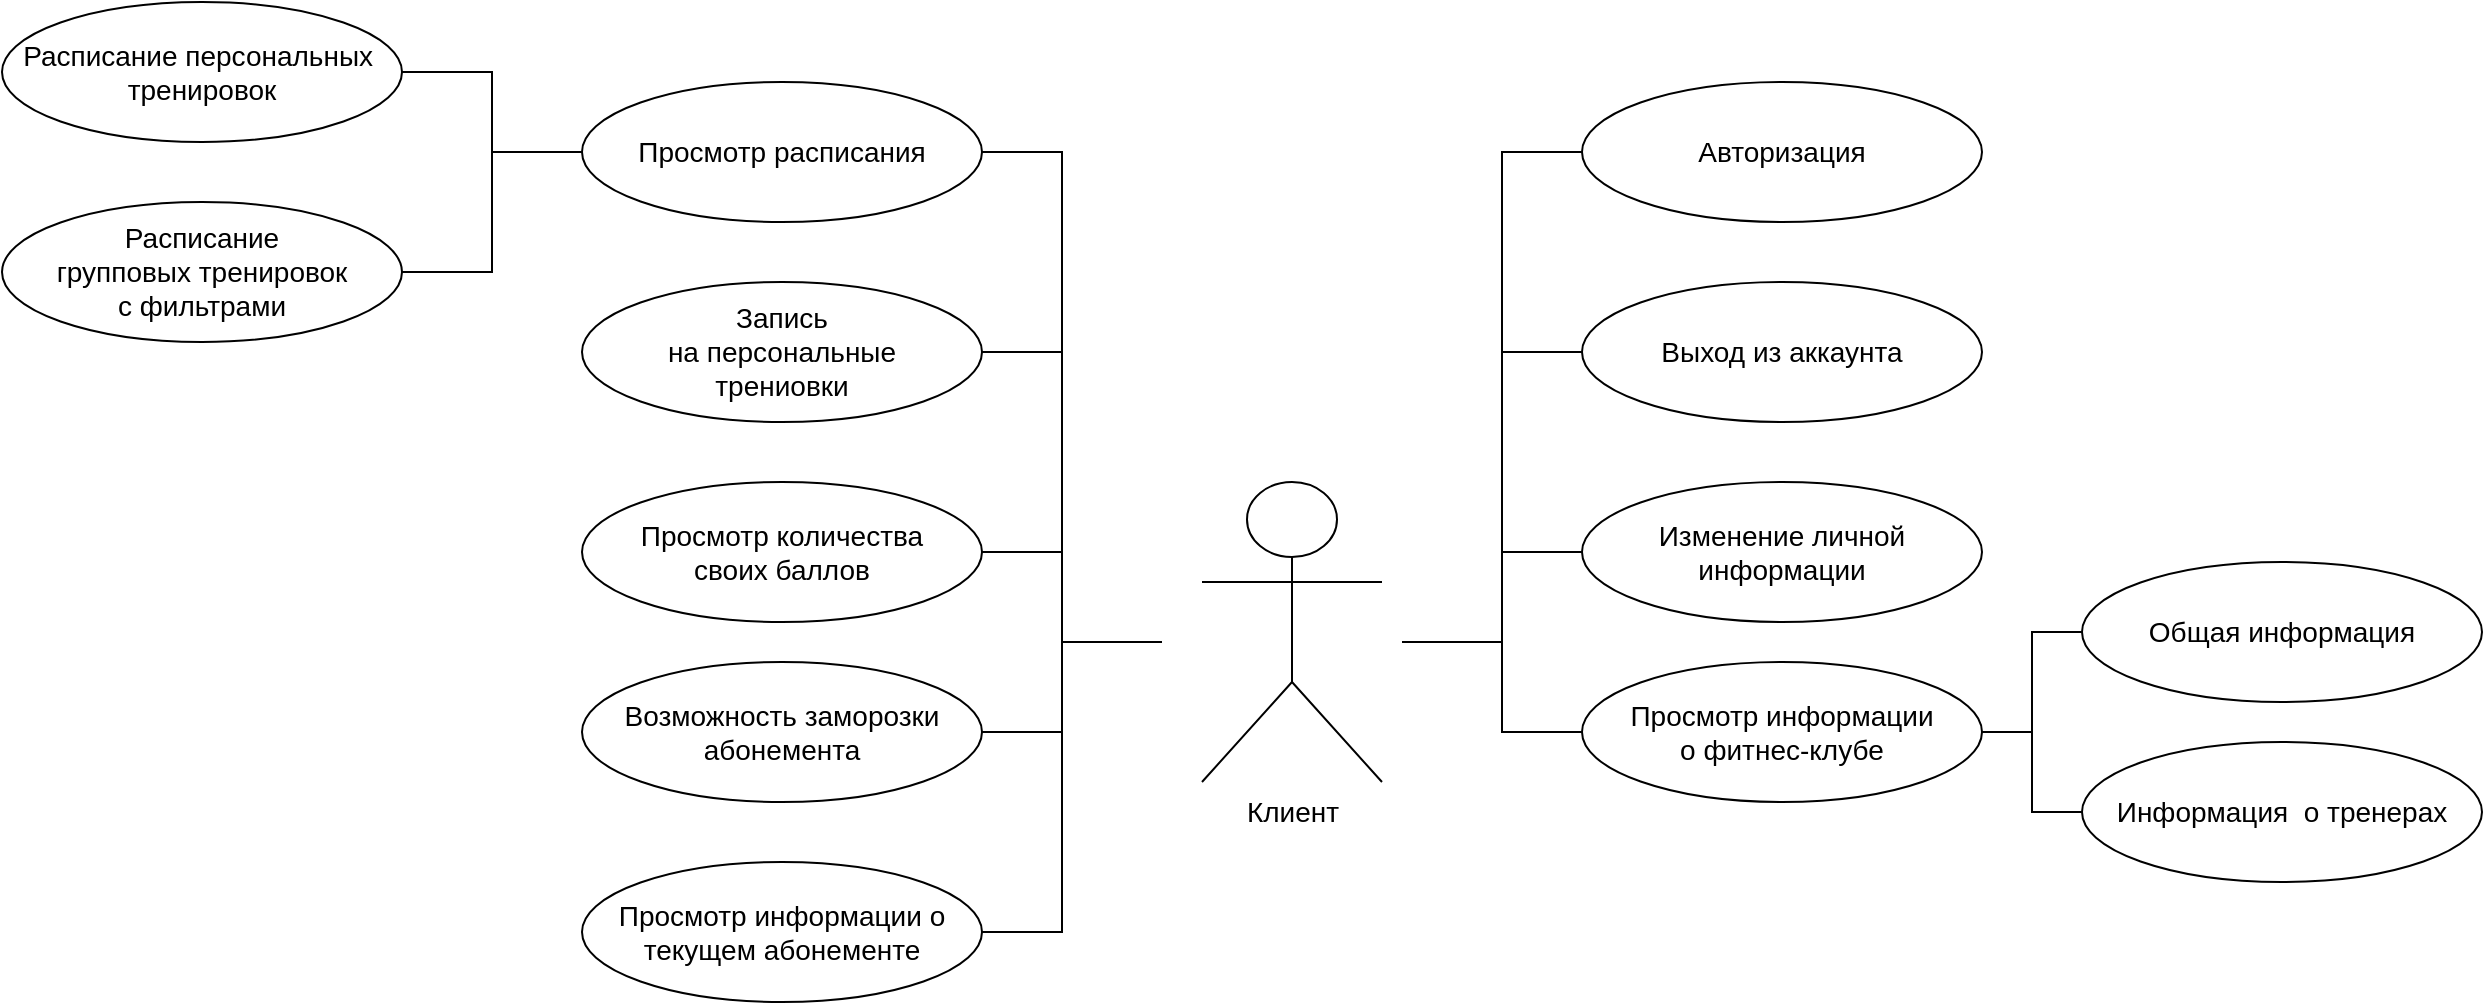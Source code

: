 <mxfile version="24.0.4" type="device" pages="4">
  <diagram id="JgWmcChnruEpAp_GRVAy" name="client">
    <mxGraphModel dx="2207" dy="843" grid="1" gridSize="10" guides="1" tooltips="1" connect="1" arrows="1" fold="1" page="1" pageScale="1" pageWidth="827" pageHeight="1169" math="0" shadow="0">
      <root>
        <mxCell id="0" />
        <mxCell id="1" parent="0" />
        <mxCell id="36" value="&lt;span style=&quot;font-size: 14px&quot;&gt;Клиент&lt;/span&gt;" style="shape=umlActor;verticalLabelPosition=bottom;verticalAlign=top;html=1;" parent="1" vertex="1">
          <mxGeometry x="380" y="240" width="90" height="150" as="geometry" />
        </mxCell>
        <mxCell id="37" style="edgeStyle=orthogonalEdgeStyle;rounded=0;html=1;fontSize=14;endArrow=none;endFill=0;strokeColor=default;exitX=0;exitY=0.5;exitDx=0;exitDy=0;entryX=0;entryY=0.5;entryDx=0;entryDy=0;" parent="1" source="48" target="38" edge="1">
          <mxGeometry relative="1" as="geometry">
            <Array as="points">
              <mxPoint x="530" y="75" />
              <mxPoint x="530" y="275" />
            </Array>
            <mxPoint x="560" y="75" as="sourcePoint" />
            <mxPoint x="560" y="275" as="targetPoint" />
          </mxGeometry>
        </mxCell>
        <mxCell id="38" value="Изменение личной информации" style="ellipse;whiteSpace=wrap;html=1;fontSize=14;" parent="1" vertex="1">
          <mxGeometry x="570" y="240" width="200" height="70" as="geometry" />
        </mxCell>
        <mxCell id="39" style="edgeStyle=orthogonalEdgeStyle;rounded=0;html=1;fontSize=14;endArrow=none;endFill=0;strokeColor=default;exitX=0;exitY=0.5;exitDx=0;exitDy=0;" parent="1" source="40" edge="1">
          <mxGeometry relative="1" as="geometry">
            <mxPoint x="530" y="175" as="targetPoint" />
            <mxPoint x="560" y="175" as="sourcePoint" />
          </mxGeometry>
        </mxCell>
        <mxCell id="40" value="Выход из аккаунта" style="ellipse;whiteSpace=wrap;html=1;fontSize=14;" parent="1" vertex="1">
          <mxGeometry x="570" y="140" width="200" height="70" as="geometry" />
        </mxCell>
        <mxCell id="41" style="edgeStyle=orthogonalEdgeStyle;html=1;exitX=1;exitY=0.5;exitDx=0;exitDy=0;entryX=1;entryY=0.5;entryDx=0;entryDy=0;fontSize=14;strokeColor=default;rounded=0;endArrow=none;endFill=0;" parent="1" source="42" target="45" edge="1">
          <mxGeometry relative="1" as="geometry">
            <Array as="points">
              <mxPoint x="310" y="75" />
              <mxPoint x="310" y="275" />
            </Array>
          </mxGeometry>
        </mxCell>
        <mxCell id="42" value="Просмотр расписания" style="ellipse;whiteSpace=wrap;html=1;fontSize=14;" parent="1" vertex="1">
          <mxGeometry x="70" y="40" width="200" height="70" as="geometry" />
        </mxCell>
        <mxCell id="43" style="edgeStyle=orthogonalEdgeStyle;rounded=0;html=1;exitX=1;exitY=0.5;exitDx=0;exitDy=0;fontSize=14;endArrow=none;endFill=0;strokeColor=default;" parent="1" source="44" edge="1">
          <mxGeometry relative="1" as="geometry">
            <mxPoint x="310" y="175" as="targetPoint" />
          </mxGeometry>
        </mxCell>
        <mxCell id="44" value="Запись&lt;br&gt;на персональные&lt;br&gt;трениовки" style="ellipse;whiteSpace=wrap;html=1;fontSize=14;" parent="1" vertex="1">
          <mxGeometry x="70" y="140" width="200" height="70" as="geometry" />
        </mxCell>
        <mxCell id="45" value="Просмотр количества &lt;br&gt;своих баллов" style="ellipse;whiteSpace=wrap;html=1;fontSize=14;" parent="1" vertex="1">
          <mxGeometry x="70" y="240" width="200" height="70" as="geometry" />
        </mxCell>
        <mxCell id="46" style="edgeStyle=orthogonalEdgeStyle;html=1;exitX=1;exitY=0.5;exitDx=0;exitDy=0;rounded=0;endArrow=none;endFill=0;" parent="1" source="47" edge="1">
          <mxGeometry relative="1" as="geometry">
            <mxPoint x="310" y="270" as="targetPoint" />
            <Array as="points">
              <mxPoint x="310" y="365" />
            </Array>
          </mxGeometry>
        </mxCell>
        <mxCell id="47" value="Возможность заморозки абонемента" style="ellipse;whiteSpace=wrap;html=1;fontSize=14;" parent="1" vertex="1">
          <mxGeometry x="70" y="330" width="200" height="70" as="geometry" />
        </mxCell>
        <mxCell id="48" value="Авторизация" style="ellipse;whiteSpace=wrap;html=1;fontSize=14;" parent="1" vertex="1">
          <mxGeometry x="570" y="40" width="200" height="70" as="geometry" />
        </mxCell>
        <mxCell id="49" style="edgeStyle=orthogonalEdgeStyle;rounded=0;html=1;exitX=0;exitY=0.5;exitDx=0;exitDy=0;endArrow=none;endFill=0;" parent="1" source="50" edge="1">
          <mxGeometry relative="1" as="geometry">
            <mxPoint x="530" y="270" as="targetPoint" />
            <Array as="points">
              <mxPoint x="530" y="365" />
              <mxPoint x="530" y="320" />
            </Array>
          </mxGeometry>
        </mxCell>
        <mxCell id="50" value="Просмотр информации&lt;br&gt;о фитнес-клубе" style="ellipse;whiteSpace=wrap;html=1;fontSize=14;" parent="1" vertex="1">
          <mxGeometry x="570" y="330" width="200" height="70" as="geometry" />
        </mxCell>
        <mxCell id="57" style="edgeStyle=orthogonalEdgeStyle;rounded=0;html=1;exitX=1;exitY=0.5;exitDx=0;exitDy=0;endArrow=none;endFill=0;" parent="1" source="53" edge="1">
          <mxGeometry relative="1" as="geometry">
            <mxPoint x="360" y="320" as="targetPoint" />
            <Array as="points">
              <mxPoint x="310" y="465" />
              <mxPoint x="310" y="320" />
              <mxPoint x="360" y="320" />
            </Array>
          </mxGeometry>
        </mxCell>
        <mxCell id="53" value="Просмотр информации о текущем абонементе" style="ellipse;whiteSpace=wrap;html=1;fontSize=14;" parent="1" vertex="1">
          <mxGeometry x="70" y="430" width="200" height="70" as="geometry" />
        </mxCell>
        <mxCell id="58" style="edgeStyle=orthogonalEdgeStyle;rounded=0;html=1;exitX=0;exitY=0.5;exitDx=0;exitDy=0;endArrow=none;endFill=0;" parent="1" source="50" edge="1">
          <mxGeometry relative="1" as="geometry">
            <mxPoint x="480" y="320" as="targetPoint" />
            <Array as="points">
              <mxPoint x="530" y="365" />
              <mxPoint x="530" y="320" />
            </Array>
            <mxPoint x="570" y="455" as="sourcePoint" />
          </mxGeometry>
        </mxCell>
        <mxCell id="4wWkYIhWwg3KaGlGukRf-58" value="" style="endArrow=none;html=1;rounded=0;entryX=1;entryY=0.5;entryDx=0;entryDy=0;exitX=0;exitY=0.5;exitDx=0;exitDy=0;edgeStyle=orthogonalEdgeStyle;" parent="1" source="42" target="4wWkYIhWwg3KaGlGukRf-59" edge="1">
          <mxGeometry width="50" height="50" relative="1" as="geometry">
            <mxPoint x="430" y="390" as="sourcePoint" />
            <mxPoint x="-30" y="100" as="targetPoint" />
          </mxGeometry>
        </mxCell>
        <mxCell id="4wWkYIhWwg3KaGlGukRf-59" value="Расписание &lt;br&gt;групповых тренировок&lt;br&gt;с фильтрами" style="ellipse;whiteSpace=wrap;html=1;fontSize=14;" parent="1" vertex="1">
          <mxGeometry x="-220" y="100" width="200" height="70" as="geometry" />
        </mxCell>
        <mxCell id="4wWkYIhWwg3KaGlGukRf-60" value="Расписание персональных&amp;nbsp;&lt;br&gt;тренировок" style="ellipse;whiteSpace=wrap;html=1;fontSize=14;" parent="1" vertex="1">
          <mxGeometry x="-220" width="200" height="70" as="geometry" />
        </mxCell>
        <mxCell id="4wWkYIhWwg3KaGlGukRf-61" value="" style="endArrow=none;html=1;rounded=0;entryX=1;entryY=0.5;entryDx=0;entryDy=0;exitX=0;exitY=0.5;exitDx=0;exitDy=0;edgeStyle=orthogonalEdgeStyle;" parent="1" source="42" target="4wWkYIhWwg3KaGlGukRf-60" edge="1">
          <mxGeometry width="50" height="50" relative="1" as="geometry">
            <mxPoint x="430" y="390" as="sourcePoint" />
            <mxPoint x="480" y="340" as="targetPoint" />
          </mxGeometry>
        </mxCell>
        <mxCell id="4wWkYIhWwg3KaGlGukRf-64" value="Общая информация" style="ellipse;whiteSpace=wrap;html=1;fontSize=14;" parent="1" vertex="1">
          <mxGeometry x="820" y="280" width="200" height="70" as="geometry" />
        </mxCell>
        <mxCell id="4wWkYIhWwg3KaGlGukRf-66" value="" style="endArrow=none;html=1;rounded=0;entryX=0;entryY=0.5;entryDx=0;entryDy=0;exitX=1;exitY=0.5;exitDx=0;exitDy=0;edgeStyle=orthogonalEdgeStyle;" parent="1" source="50" target="4wWkYIhWwg3KaGlGukRf-64" edge="1">
          <mxGeometry width="50" height="50" relative="1" as="geometry">
            <mxPoint x="430" y="390" as="sourcePoint" />
            <mxPoint x="480" y="340" as="targetPoint" />
          </mxGeometry>
        </mxCell>
        <mxCell id="4wWkYIhWwg3KaGlGukRf-68" value="Информация&amp;nbsp; о тренерах" style="ellipse;whiteSpace=wrap;html=1;fontSize=14;" parent="1" vertex="1">
          <mxGeometry x="820" y="370" width="200" height="70" as="geometry" />
        </mxCell>
        <mxCell id="4wWkYIhWwg3KaGlGukRf-69" value="" style="endArrow=none;html=1;rounded=0;entryX=0;entryY=0.5;entryDx=0;entryDy=0;exitX=1;exitY=0.5;exitDx=0;exitDy=0;edgeStyle=orthogonalEdgeStyle;" parent="1" source="50" target="4wWkYIhWwg3KaGlGukRf-68" edge="1">
          <mxGeometry width="50" height="50" relative="1" as="geometry">
            <mxPoint x="430" y="390" as="sourcePoint" />
            <mxPoint x="480" y="340" as="targetPoint" />
          </mxGeometry>
        </mxCell>
      </root>
    </mxGraphModel>
  </diagram>
  <diagram id="VQe6DZZ4oRjBUS93IAuy" name="admin">
    <mxGraphModel dx="1380" dy="843" grid="1" gridSize="10" guides="1" tooltips="1" connect="1" arrows="1" fold="1" page="1" pageScale="1" pageWidth="1100" pageHeight="850" math="0" shadow="0">
      <root>
        <mxCell id="0" />
        <mxCell id="1" parent="0" />
        <mxCell id="sJf_m1rJ1l_5RSg0pAdF-1" value="&lt;span style=&quot;font-size: 14px;&quot;&gt;Администратор&lt;/span&gt;" style="shape=umlActor;verticalLabelPosition=bottom;verticalAlign=top;html=1;" parent="1" vertex="1">
          <mxGeometry x="730" y="720" width="90" height="150" as="geometry" />
        </mxCell>
        <mxCell id="sJf_m1rJ1l_5RSg0pAdF-2" style="edgeStyle=orthogonalEdgeStyle;rounded=0;html=1;fontSize=14;endArrow=none;endFill=0;strokeColor=default;exitX=0;exitY=0.5;exitDx=0;exitDy=0;entryX=0;entryY=0.5;entryDx=0;entryDy=0;" parent="1" source="sJf_m1rJ1l_5RSg0pAdF-13" target="sJf_m1rJ1l_5RSg0pAdF-3" edge="1">
          <mxGeometry relative="1" as="geometry">
            <Array as="points">
              <mxPoint x="880" y="555" />
              <mxPoint x="880" y="755" />
            </Array>
            <mxPoint x="910" y="555" as="sourcePoint" />
            <mxPoint x="910" y="755" as="targetPoint" />
          </mxGeometry>
        </mxCell>
        <mxCell id="sJf_m1rJ1l_5RSg0pAdF-3" value="Выход из аккаунта" style="ellipse;whiteSpace=wrap;html=1;fontSize=14;" parent="1" vertex="1">
          <mxGeometry x="920" y="720" width="200" height="70" as="geometry" />
        </mxCell>
        <mxCell id="sJf_m1rJ1l_5RSg0pAdF-4" style="edgeStyle=orthogonalEdgeStyle;rounded=0;html=1;fontSize=14;endArrow=none;endFill=0;strokeColor=default;exitX=0;exitY=0.5;exitDx=0;exitDy=0;" parent="1" source="sJf_m1rJ1l_5RSg0pAdF-5" edge="1">
          <mxGeometry relative="1" as="geometry">
            <mxPoint x="880" y="655" as="targetPoint" />
            <mxPoint x="910" y="655" as="sourcePoint" />
          </mxGeometry>
        </mxCell>
        <mxCell id="sJf_m1rJ1l_5RSg0pAdF-5" value="Авторизация" style="ellipse;whiteSpace=wrap;html=1;fontSize=14;" parent="1" vertex="1">
          <mxGeometry x="920" y="620" width="200" height="70" as="geometry" />
        </mxCell>
        <mxCell id="sJf_m1rJ1l_5RSg0pAdF-6" style="edgeStyle=orthogonalEdgeStyle;html=1;exitX=1;exitY=0.5;exitDx=0;exitDy=0;entryX=1;entryY=0.5;entryDx=0;entryDy=0;fontSize=14;strokeColor=default;rounded=0;endArrow=none;endFill=0;" parent="1" source="sJf_m1rJ1l_5RSg0pAdF-7" target="sJf_m1rJ1l_5RSg0pAdF-10" edge="1">
          <mxGeometry relative="1" as="geometry">
            <Array as="points">
              <mxPoint x="660" y="555" />
              <mxPoint x="660" y="755" />
            </Array>
          </mxGeometry>
        </mxCell>
        <mxCell id="sJf_m1rJ1l_5RSg0pAdF-7" value="Изменение информации&lt;br&gt;о клиентах" style="ellipse;whiteSpace=wrap;html=1;fontSize=14;" parent="1" vertex="1">
          <mxGeometry x="420" y="520" width="200" height="70" as="geometry" />
        </mxCell>
        <mxCell id="sJf_m1rJ1l_5RSg0pAdF-8" style="edgeStyle=orthogonalEdgeStyle;rounded=0;html=1;exitX=1;exitY=0.5;exitDx=0;exitDy=0;fontSize=14;endArrow=none;endFill=0;strokeColor=default;" parent="1" source="sJf_m1rJ1l_5RSg0pAdF-9" edge="1">
          <mxGeometry relative="1" as="geometry">
            <mxPoint x="660" y="655" as="targetPoint" />
          </mxGeometry>
        </mxCell>
        <mxCell id="sJf_m1rJ1l_5RSg0pAdF-9" value="Изменение информации о тренерах" style="ellipse;whiteSpace=wrap;html=1;fontSize=14;" parent="1" vertex="1">
          <mxGeometry x="420" y="620" width="200" height="70" as="geometry" />
        </mxCell>
        <mxCell id="sJf_m1rJ1l_5RSg0pAdF-10" value="Регистрация" style="ellipse;whiteSpace=wrap;html=1;fontSize=14;" parent="1" vertex="1">
          <mxGeometry x="420" y="720" width="200" height="70" as="geometry" />
        </mxCell>
        <mxCell id="sJf_m1rJ1l_5RSg0pAdF-11" style="edgeStyle=orthogonalEdgeStyle;html=1;rounded=0;endArrow=none;endFill=0;" parent="1" edge="1">
          <mxGeometry relative="1" as="geometry">
            <mxPoint x="660" y="750" as="targetPoint" />
            <Array as="points">
              <mxPoint x="660" y="845" />
            </Array>
            <mxPoint x="660" y="880" as="sourcePoint" />
          </mxGeometry>
        </mxCell>
        <mxCell id="sJf_m1rJ1l_5RSg0pAdF-13" value="Изменение абонементов клиентов" style="ellipse;whiteSpace=wrap;html=1;fontSize=14;" parent="1" vertex="1">
          <mxGeometry x="920" y="520" width="200" height="70" as="geometry" />
        </mxCell>
        <mxCell id="sJf_m1rJ1l_5RSg0pAdF-14" style="edgeStyle=orthogonalEdgeStyle;rounded=0;html=1;exitX=0;exitY=0.5;exitDx=0;exitDy=0;endArrow=none;endFill=0;" parent="1" source="sJf_m1rJ1l_5RSg0pAdF-15" edge="1">
          <mxGeometry relative="1" as="geometry">
            <mxPoint x="880" y="750" as="targetPoint" />
            <Array as="points">
              <mxPoint x="880" y="845" />
              <mxPoint x="880" y="800" />
            </Array>
          </mxGeometry>
        </mxCell>
        <mxCell id="sJf_m1rJ1l_5RSg0pAdF-15" value="Просмотр информации&lt;br&gt;о фитнес-клубе" style="ellipse;whiteSpace=wrap;html=1;fontSize=14;" parent="1" vertex="1">
          <mxGeometry x="920" y="810" width="200" height="70" as="geometry" />
        </mxCell>
        <mxCell id="sJf_m1rJ1l_5RSg0pAdF-16" style="edgeStyle=orthogonalEdgeStyle;rounded=0;html=1;exitX=1;exitY=0.5;exitDx=0;exitDy=0;endArrow=none;endFill=0;" parent="1" source="sJf_m1rJ1l_5RSg0pAdF-17" edge="1">
          <mxGeometry relative="1" as="geometry">
            <mxPoint x="710" y="800" as="targetPoint" />
            <Array as="points">
              <mxPoint x="660" y="895" />
              <mxPoint x="660" y="800" />
            </Array>
          </mxGeometry>
        </mxCell>
        <mxCell id="sJf_m1rJ1l_5RSg0pAdF-17" value="Изменение расписания" style="ellipse;whiteSpace=wrap;html=1;fontSize=14;" parent="1" vertex="1">
          <mxGeometry x="420" y="860" width="200" height="70" as="geometry" />
        </mxCell>
        <mxCell id="sJf_m1rJ1l_5RSg0pAdF-18" style="edgeStyle=orthogonalEdgeStyle;rounded=0;html=1;exitX=0;exitY=0.5;exitDx=0;exitDy=0;endArrow=none;endFill=0;" parent="1" source="sJf_m1rJ1l_5RSg0pAdF-15" edge="1">
          <mxGeometry relative="1" as="geometry">
            <mxPoint x="830" y="800" as="targetPoint" />
            <Array as="points">
              <mxPoint x="880" y="845" />
              <mxPoint x="880" y="800" />
            </Array>
            <mxPoint x="920" y="935" as="sourcePoint" />
          </mxGeometry>
        </mxCell>
        <mxCell id="sJf_m1rJ1l_5RSg0pAdF-19" value="" style="edgeStyle=orthogonalEdgeStyle;rounded=0;html=1;exitX=0;exitY=0.5;exitDx=0;exitDy=0;fontSize=14;endArrow=none;endFill=0;strokeColor=default;" parent="1" source="sJf_m1rJ1l_5RSg0pAdF-7" target="sJf_m1rJ1l_5RSg0pAdF-20" edge="1">
          <mxGeometry width="50" height="50" relative="1" as="geometry">
            <mxPoint x="780" y="870" as="sourcePoint" />
            <mxPoint x="320" y="580" as="targetPoint" />
          </mxGeometry>
        </mxCell>
        <mxCell id="sJf_m1rJ1l_5RSg0pAdF-20" value="Удаление старого" style="ellipse;whiteSpace=wrap;html=1;fontSize=14;" parent="1" vertex="1">
          <mxGeometry x="130" y="570" width="200" height="70" as="geometry" />
        </mxCell>
        <mxCell id="sJf_m1rJ1l_5RSg0pAdF-21" value="Добавление нового" style="ellipse;whiteSpace=wrap;html=1;fontSize=14;" parent="1" vertex="1">
          <mxGeometry x="130" y="480" width="200" height="70" as="geometry" />
        </mxCell>
        <mxCell id="sJf_m1rJ1l_5RSg0pAdF-22" value="" style="edgeStyle=orthogonalEdgeStyle;rounded=0;html=1;fontSize=14;endArrow=none;endFill=0;strokeColor=default;exitX=0;exitY=0.5;exitDx=0;exitDy=0;" parent="1" source="sJf_m1rJ1l_5RSg0pAdF-7" target="sJf_m1rJ1l_5RSg0pAdF-21" edge="1">
          <mxGeometry width="50" height="50" relative="1" as="geometry">
            <mxPoint x="690" y="540" as="sourcePoint" />
            <mxPoint x="830" y="820" as="targetPoint" />
          </mxGeometry>
        </mxCell>
        <mxCell id="sJf_m1rJ1l_5RSg0pAdF-24" value="Общая информация" style="ellipse;whiteSpace=wrap;html=1;fontSize=14;" parent="1" vertex="1">
          <mxGeometry x="1170" y="760" width="200" height="70" as="geometry" />
        </mxCell>
        <mxCell id="sJf_m1rJ1l_5RSg0pAdF-25" value="" style="endArrow=none;html=1;rounded=0;entryX=0;entryY=0.5;entryDx=0;entryDy=0;exitX=1;exitY=0.5;exitDx=0;exitDy=0;edgeStyle=orthogonalEdgeStyle;" parent="1" source="sJf_m1rJ1l_5RSg0pAdF-15" target="sJf_m1rJ1l_5RSg0pAdF-24" edge="1">
          <mxGeometry width="50" height="50" relative="1" as="geometry">
            <mxPoint x="780" y="870" as="sourcePoint" />
            <mxPoint x="830" y="820" as="targetPoint" />
          </mxGeometry>
        </mxCell>
        <mxCell id="sJf_m1rJ1l_5RSg0pAdF-27" value="Информация&amp;nbsp; о тренерах" style="ellipse;whiteSpace=wrap;html=1;fontSize=14;" parent="1" vertex="1">
          <mxGeometry x="1170" y="870" width="200" height="70" as="geometry" />
        </mxCell>
        <mxCell id="sJf_m1rJ1l_5RSg0pAdF-28" value="" style="endArrow=none;html=1;rounded=0;entryX=0;entryY=0.5;entryDx=0;entryDy=0;exitX=1;exitY=0.5;exitDx=0;exitDy=0;edgeStyle=orthogonalEdgeStyle;" parent="1" source="sJf_m1rJ1l_5RSg0pAdF-15" target="sJf_m1rJ1l_5RSg0pAdF-27" edge="1">
          <mxGeometry width="50" height="50" relative="1" as="geometry">
            <mxPoint x="780" y="870" as="sourcePoint" />
            <mxPoint x="830" y="820" as="targetPoint" />
          </mxGeometry>
        </mxCell>
        <mxCell id="sJf_m1rJ1l_5RSg0pAdF-57" value="Просмотр информации&lt;br&gt;о клиентах" style="ellipse;whiteSpace=wrap;html=1;fontSize=14;" parent="1" vertex="1">
          <mxGeometry x="920" y="900" width="200" height="70" as="geometry" />
        </mxCell>
        <mxCell id="sJf_m1rJ1l_5RSg0pAdF-58" value="" style="endArrow=none;html=1;rounded=0;entryX=0;entryY=0.5;entryDx=0;entryDy=0;edgeStyle=orthogonalEdgeStyle;" parent="1" target="sJf_m1rJ1l_5RSg0pAdF-57" edge="1">
          <mxGeometry width="50" height="50" relative="1" as="geometry">
            <mxPoint x="880" y="840" as="sourcePoint" />
            <mxPoint x="910" y="930" as="targetPoint" />
            <Array as="points">
              <mxPoint x="880" y="935" />
            </Array>
          </mxGeometry>
        </mxCell>
        <mxCell id="sJf_m1rJ1l_5RSg0pAdF-59" value="Изменение существующего" style="ellipse;whiteSpace=wrap;html=1;fontSize=14;" parent="1" vertex="1">
          <mxGeometry x="130" y="660" width="200" height="70" as="geometry" />
        </mxCell>
        <mxCell id="X6Lug7Ojs9OI_3mjuRGA-1" value="" style="endArrow=none;html=1;rounded=0;entryX=0;entryY=0.5;entryDx=0;entryDy=0;exitX=1;exitY=0.5;exitDx=0;exitDy=0;edgeStyle=orthogonalEdgeStyle;" parent="1" source="sJf_m1rJ1l_5RSg0pAdF-59" target="sJf_m1rJ1l_5RSg0pAdF-7" edge="1">
          <mxGeometry width="50" height="50" relative="1" as="geometry">
            <mxPoint x="340" y="820" as="sourcePoint" />
            <mxPoint x="390" y="770" as="targetPoint" />
          </mxGeometry>
        </mxCell>
        <mxCell id="X6Lug7Ojs9OI_3mjuRGA-2" value="" style="endArrow=none;html=1;rounded=0;entryX=0;entryY=0.5;entryDx=0;entryDy=0;exitX=1;exitY=0.5;exitDx=0;exitDy=0;edgeStyle=orthogonalEdgeStyle;" parent="1" source="sJf_m1rJ1l_5RSg0pAdF-20" target="sJf_m1rJ1l_5RSg0pAdF-9" edge="1">
          <mxGeometry width="50" height="50" relative="1" as="geometry">
            <mxPoint x="380" y="655" as="sourcePoint" />
            <mxPoint x="380" y="750" as="targetPoint" />
          </mxGeometry>
        </mxCell>
        <mxCell id="9XiOQbKyr_jy2MW8L0S3-1" value="Изменение расписания групповых тренировок" style="ellipse;whiteSpace=wrap;html=1;fontSize=14;" parent="1" vertex="1">
          <mxGeometry x="130" y="790" width="200" height="70" as="geometry" />
        </mxCell>
        <mxCell id="9XiOQbKyr_jy2MW8L0S3-2" value="Изменение расписания персональных тренировок" style="ellipse;whiteSpace=wrap;html=1;fontSize=14;" parent="1" vertex="1">
          <mxGeometry x="130" y="895" width="200" height="70" as="geometry" />
        </mxCell>
        <mxCell id="9XiOQbKyr_jy2MW8L0S3-4" value="" style="endArrow=none;html=1;rounded=0;entryX=0;entryY=0.5;entryDx=0;entryDy=0;exitX=1;exitY=0.5;exitDx=0;exitDy=0;edgeStyle=orthogonalEdgeStyle;" parent="1" source="9XiOQbKyr_jy2MW8L0S3-1" target="sJf_m1rJ1l_5RSg0pAdF-17" edge="1">
          <mxGeometry width="50" height="50" relative="1" as="geometry">
            <mxPoint x="300" y="930" as="sourcePoint" />
            <mxPoint x="350" y="880" as="targetPoint" />
          </mxGeometry>
        </mxCell>
        <mxCell id="9XiOQbKyr_jy2MW8L0S3-5" value="" style="endArrow=none;html=1;rounded=0;exitX=1;exitY=0.5;exitDx=0;exitDy=0;entryX=0;entryY=0.5;entryDx=0;entryDy=0;edgeStyle=orthogonalEdgeStyle;" parent="1" source="9XiOQbKyr_jy2MW8L0S3-2" target="sJf_m1rJ1l_5RSg0pAdF-17" edge="1">
          <mxGeometry width="50" height="50" relative="1" as="geometry">
            <mxPoint x="380" y="970" as="sourcePoint" />
            <mxPoint x="420" y="890" as="targetPoint" />
          </mxGeometry>
        </mxCell>
        <mxCell id="wxDkS1prS-b1TXIRcQyf-8" value="Заморозка" style="ellipse;whiteSpace=wrap;html=1;fontSize=14;" parent="1" vertex="1">
          <mxGeometry x="1170" y="520" width="200" height="70" as="geometry" />
        </mxCell>
        <mxCell id="wxDkS1prS-b1TXIRcQyf-9" value="Добавление нового" style="ellipse;whiteSpace=wrap;html=1;fontSize=14;" parent="1" vertex="1">
          <mxGeometry x="1170" y="420" width="200" height="70" as="geometry" />
        </mxCell>
        <mxCell id="wxDkS1prS-b1TXIRcQyf-10" value="" style="endArrow=none;html=1;rounded=0;entryX=0;entryY=0.5;entryDx=0;entryDy=0;exitX=1;exitY=0.5;exitDx=0;exitDy=0;edgeStyle=orthogonalEdgeStyle;" parent="1" target="wxDkS1prS-b1TXIRcQyf-9" edge="1">
          <mxGeometry width="50" height="50" relative="1" as="geometry">
            <mxPoint x="1120" y="555" as="sourcePoint" />
            <mxPoint x="830" y="530" as="targetPoint" />
          </mxGeometry>
        </mxCell>
        <mxCell id="wxDkS1prS-b1TXIRcQyf-11" value="" style="endArrow=none;html=1;rounded=0;entryX=0;entryY=0.5;entryDx=0;entryDy=0;exitX=1;exitY=0.5;exitDx=0;exitDy=0;edgeStyle=orthogonalEdgeStyle;" parent="1" target="wxDkS1prS-b1TXIRcQyf-8" edge="1">
          <mxGeometry width="50" height="50" relative="1" as="geometry">
            <mxPoint x="1120" y="555" as="sourcePoint" />
            <mxPoint x="1180" y="570" as="targetPoint" />
          </mxGeometry>
        </mxCell>
        <mxCell id="wxDkS1prS-b1TXIRcQyf-12" value="Удаление" style="ellipse;whiteSpace=wrap;html=1;fontSize=14;" parent="1" vertex="1">
          <mxGeometry x="1170" y="610" width="200" height="70" as="geometry" />
        </mxCell>
        <mxCell id="wxDkS1prS-b1TXIRcQyf-13" value="" style="endArrow=none;html=1;rounded=0;entryX=0;entryY=0.5;entryDx=0;entryDy=0;exitX=1;exitY=0.5;exitDx=0;exitDy=0;edgeStyle=orthogonalEdgeStyle;" parent="1" target="wxDkS1prS-b1TXIRcQyf-12" edge="1">
          <mxGeometry width="50" height="50" relative="1" as="geometry">
            <mxPoint x="1120" y="555" as="sourcePoint" />
            <mxPoint x="830" y="530" as="targetPoint" />
          </mxGeometry>
        </mxCell>
        <mxCell id="P0bPWnZrPJMD0_GO6duf-1" value="Управление бонусами клиентов" style="ellipse;whiteSpace=wrap;html=1;fontSize=14;" parent="1" vertex="1">
          <mxGeometry x="920" y="990" width="200" height="70" as="geometry" />
        </mxCell>
        <mxCell id="P0bPWnZrPJMD0_GO6duf-2" value="" style="endArrow=none;html=1;rounded=0;entryX=0;entryY=0.5;entryDx=0;entryDy=0;edgeStyle=orthogonalEdgeStyle;" parent="1" edge="1">
          <mxGeometry width="50" height="50" relative="1" as="geometry">
            <mxPoint x="880" y="932.5" as="sourcePoint" />
            <mxPoint x="920" y="1027.5" as="targetPoint" />
            <Array as="points">
              <mxPoint x="880" y="1027.5" />
            </Array>
          </mxGeometry>
        </mxCell>
      </root>
    </mxGraphModel>
  </diagram>
  <diagram id="lR87RK5CVh3wp8Wt9_yp" name="trainer">
    <mxGraphModel dx="1380" dy="843" grid="1" gridSize="10" guides="1" tooltips="1" connect="1" arrows="1" fold="1" page="1" pageScale="1" pageWidth="1100" pageHeight="850" math="0" shadow="0">
      <root>
        <mxCell id="0" />
        <mxCell id="1" parent="0" />
        <mxCell id="DOnnzGHvciUqaRiP9nLU-1" value="&lt;span style=&quot;font-size: 14px&quot;&gt;Тренер&lt;/span&gt;" style="shape=umlActor;verticalLabelPosition=bottom;verticalAlign=top;html=1;" parent="1" vertex="1">
          <mxGeometry x="790" y="650" width="90" height="150" as="geometry" />
        </mxCell>
        <mxCell id="DOnnzGHvciUqaRiP9nLU-2" style="edgeStyle=orthogonalEdgeStyle;rounded=0;html=1;fontSize=14;endArrow=none;endFill=0;strokeColor=default;exitX=0;exitY=0.5;exitDx=0;exitDy=0;entryX=0;entryY=0.5;entryDx=0;entryDy=0;" parent="1" source="DOnnzGHvciUqaRiP9nLU-13" target="DOnnzGHvciUqaRiP9nLU-3" edge="1">
          <mxGeometry relative="1" as="geometry">
            <Array as="points">
              <mxPoint x="940" y="515" />
              <mxPoint x="940" y="715" />
            </Array>
            <mxPoint x="970" y="515" as="sourcePoint" />
            <mxPoint x="970" y="715" as="targetPoint" />
          </mxGeometry>
        </mxCell>
        <mxCell id="DOnnzGHvciUqaRiP9nLU-3" value="Изменение личной информации" style="ellipse;whiteSpace=wrap;html=1;fontSize=14;" parent="1" vertex="1">
          <mxGeometry x="980" y="680" width="200" height="70" as="geometry" />
        </mxCell>
        <mxCell id="DOnnzGHvciUqaRiP9nLU-4" style="edgeStyle=orthogonalEdgeStyle;rounded=0;html=1;fontSize=14;endArrow=none;endFill=0;strokeColor=default;exitX=0;exitY=0.5;exitDx=0;exitDy=0;" parent="1" source="DOnnzGHvciUqaRiP9nLU-5" edge="1">
          <mxGeometry relative="1" as="geometry">
            <mxPoint x="940" y="615" as="targetPoint" />
            <mxPoint x="970" y="615" as="sourcePoint" />
          </mxGeometry>
        </mxCell>
        <mxCell id="DOnnzGHvciUqaRiP9nLU-5" value="Выход из аккаунта" style="ellipse;whiteSpace=wrap;html=1;fontSize=14;" parent="1" vertex="1">
          <mxGeometry x="980" y="580" width="200" height="70" as="geometry" />
        </mxCell>
        <mxCell id="DOnnzGHvciUqaRiP9nLU-6" style="edgeStyle=orthogonalEdgeStyle;html=1;exitX=1;exitY=0.5;exitDx=0;exitDy=0;fontSize=14;strokeColor=default;rounded=0;endArrow=none;endFill=0;" parent="1" source="DOnnzGHvciUqaRiP9nLU-7" edge="1">
          <mxGeometry relative="1" as="geometry">
            <Array as="points">
              <mxPoint x="720" y="565" />
            </Array>
            <mxPoint x="720" y="720" as="targetPoint" />
          </mxGeometry>
        </mxCell>
        <mxCell id="DOnnzGHvciUqaRiP9nLU-7" value="Просмотр расписания" style="ellipse;whiteSpace=wrap;html=1;fontSize=14;" parent="1" vertex="1">
          <mxGeometry x="480" y="530" width="200" height="70" as="geometry" />
        </mxCell>
        <mxCell id="DOnnzGHvciUqaRiP9nLU-8" style="edgeStyle=orthogonalEdgeStyle;rounded=0;html=1;exitX=1;exitY=0.5;exitDx=0;exitDy=0;fontSize=14;endArrow=none;endFill=0;strokeColor=default;" parent="1" source="DOnnzGHvciUqaRiP9nLU-9" edge="1">
          <mxGeometry relative="1" as="geometry">
            <mxPoint x="720" y="665" as="targetPoint" />
          </mxGeometry>
        </mxCell>
        <mxCell id="DOnnzGHvciUqaRiP9nLU-9" value="Просмотр общей информации о клиентах" style="ellipse;whiteSpace=wrap;html=1;fontSize=14;" parent="1" vertex="1">
          <mxGeometry x="480" y="630" width="200" height="70" as="geometry" />
        </mxCell>
        <mxCell id="DOnnzGHvciUqaRiP9nLU-13" value="Авторизация" style="ellipse;whiteSpace=wrap;html=1;fontSize=14;" parent="1" vertex="1">
          <mxGeometry x="980" y="480" width="200" height="70" as="geometry" />
        </mxCell>
        <mxCell id="DOnnzGHvciUqaRiP9nLU-14" style="edgeStyle=orthogonalEdgeStyle;rounded=0;html=1;exitX=0;exitY=0.5;exitDx=0;exitDy=0;endArrow=none;endFill=0;" parent="1" source="DOnnzGHvciUqaRiP9nLU-15" edge="1">
          <mxGeometry relative="1" as="geometry">
            <mxPoint x="940" y="710" as="targetPoint" />
            <Array as="points">
              <mxPoint x="940" y="805" />
              <mxPoint x="940" y="760" />
            </Array>
          </mxGeometry>
        </mxCell>
        <mxCell id="DOnnzGHvciUqaRiP9nLU-15" value="Просмотр информации&lt;br&gt;о фитнес-клубе" style="ellipse;whiteSpace=wrap;html=1;fontSize=14;" parent="1" vertex="1">
          <mxGeometry x="980" y="770" width="200" height="70" as="geometry" />
        </mxCell>
        <mxCell id="DOnnzGHvciUqaRiP9nLU-16" style="edgeStyle=orthogonalEdgeStyle;rounded=0;html=1;endArrow=none;endFill=0;" parent="1" source="DOnnzGHvciUqaRiP9nLU-30" edge="1">
          <mxGeometry relative="1" as="geometry">
            <mxPoint x="770" y="710" as="targetPoint" />
            <Array as="points">
              <mxPoint x="720" y="815" />
              <mxPoint x="720" y="710" />
            </Array>
            <mxPoint x="680" y="855" as="sourcePoint" />
          </mxGeometry>
        </mxCell>
        <mxCell id="DOnnzGHvciUqaRiP9nLU-19" value="" style="endArrow=none;html=1;rounded=0;exitX=0;exitY=0.5;exitDx=0;exitDy=0;entryX=1;entryY=0.5;entryDx=0;entryDy=0;edgeStyle=orthogonalEdgeStyle;" parent="1" source="DOnnzGHvciUqaRiP9nLU-7" target="DOnnzGHvciUqaRiP9nLU-20" edge="1">
          <mxGeometry width="50" height="50" relative="1" as="geometry">
            <mxPoint x="840" y="880" as="sourcePoint" />
            <mxPoint x="380" y="590" as="targetPoint" />
          </mxGeometry>
        </mxCell>
        <mxCell id="DOnnzGHvciUqaRiP9nLU-20" value="Расписание &lt;br&gt;групповых тренировок&lt;br&gt;с фильтрами" style="ellipse;whiteSpace=wrap;html=1;fontSize=14;" parent="1" vertex="1">
          <mxGeometry x="190" y="590" width="200" height="70" as="geometry" />
        </mxCell>
        <mxCell id="DOnnzGHvciUqaRiP9nLU-21" value="Расписание cвоих персональных&amp;nbsp;&lt;br&gt;тренировок" style="ellipse;whiteSpace=wrap;html=1;fontSize=14;" parent="1" vertex="1">
          <mxGeometry x="190" y="490" width="200" height="70" as="geometry" />
        </mxCell>
        <mxCell id="DOnnzGHvciUqaRiP9nLU-22" value="" style="endArrow=none;html=1;rounded=0;exitX=0;exitY=0.5;exitDx=0;exitDy=0;entryX=1;entryY=0.5;entryDx=0;entryDy=0;edgeStyle=orthogonalEdgeStyle;" parent="1" source="DOnnzGHvciUqaRiP9nLU-7" target="DOnnzGHvciUqaRiP9nLU-21" edge="1">
          <mxGeometry width="50" height="50" relative="1" as="geometry">
            <mxPoint x="840" y="880" as="sourcePoint" />
            <mxPoint x="890" y="830" as="targetPoint" />
          </mxGeometry>
        </mxCell>
        <mxCell id="DOnnzGHvciUqaRiP9nLU-29" value="" style="endArrow=none;html=1;rounded=0;" parent="1" edge="1">
          <mxGeometry width="50" height="50" relative="1" as="geometry">
            <mxPoint x="890" y="700" as="sourcePoint" />
            <mxPoint x="940" y="700" as="targetPoint" />
          </mxGeometry>
        </mxCell>
        <mxCell id="DOnnzGHvciUqaRiP9nLU-30" value="Изменение расписания" style="ellipse;whiteSpace=wrap;html=1;fontSize=14;" parent="1" vertex="1">
          <mxGeometry x="480" y="780" width="200" height="70" as="geometry" />
        </mxCell>
        <mxCell id="DOnnzGHvciUqaRiP9nLU-31" value="" style="endArrow=none;html=1;rounded=0;exitX=0;exitY=0.5;exitDx=0;exitDy=0;entryX=1;entryY=0.5;entryDx=0;entryDy=0;edgeStyle=orthogonalEdgeStyle;" parent="1" target="DOnnzGHvciUqaRiP9nLU-32" edge="1">
          <mxGeometry width="50" height="50" relative="1" as="geometry">
            <mxPoint x="480" y="815" as="sourcePoint" />
            <mxPoint x="380" y="840" as="targetPoint" />
          </mxGeometry>
        </mxCell>
        <mxCell id="DOnnzGHvciUqaRiP9nLU-32" value="Свои групповые тренировки" style="ellipse;whiteSpace=wrap;html=1;fontSize=14;" parent="1" vertex="1">
          <mxGeometry x="190" y="840" width="200" height="70" as="geometry" />
        </mxCell>
        <mxCell id="DOnnzGHvciUqaRiP9nLU-33" value="Свои персональные тренировки" style="ellipse;whiteSpace=wrap;html=1;fontSize=14;" parent="1" vertex="1">
          <mxGeometry x="190" y="740" width="200" height="70" as="geometry" />
        </mxCell>
        <mxCell id="DOnnzGHvciUqaRiP9nLU-34" value="" style="endArrow=none;html=1;rounded=0;exitX=0;exitY=0.5;exitDx=0;exitDy=0;entryX=1;entryY=0.5;entryDx=0;entryDy=0;edgeStyle=orthogonalEdgeStyle;" parent="1" target="DOnnzGHvciUqaRiP9nLU-33" edge="1">
          <mxGeometry width="50" height="50" relative="1" as="geometry">
            <mxPoint x="480" y="815" as="sourcePoint" />
            <mxPoint x="890" y="1080" as="targetPoint" />
          </mxGeometry>
        </mxCell>
      </root>
    </mxGraphModel>
  </diagram>
  <diagram id="2Xiz0Z4KQmlQhsr0WnHF" name="guest">
    <mxGraphModel dx="1380" dy="843" grid="1" gridSize="10" guides="1" tooltips="1" connect="1" arrows="1" fold="1" page="1" pageScale="1" pageWidth="1100" pageHeight="850" math="0" shadow="0">
      <root>
        <mxCell id="0" />
        <mxCell id="1" parent="0" />
        <mxCell id="ff7czljvNgr9tOmMpvD9-1" value="&lt;span style=&quot;font-size: 14px;&quot;&gt;Гость&lt;/span&gt;" style="shape=umlActor;verticalLabelPosition=bottom;verticalAlign=top;html=1;" parent="1" vertex="1">
          <mxGeometry x="900" y="490" width="90" height="150" as="geometry" />
        </mxCell>
        <mxCell id="ff7czljvNgr9tOmMpvD9-3" value="Просмотр расписания групповых тренировок" style="ellipse;whiteSpace=wrap;html=1;fontSize=14;" parent="1" vertex="1">
          <mxGeometry x="1090" y="470" width="200" height="70" as="geometry" />
        </mxCell>
        <mxCell id="ff7czljvNgr9tOmMpvD9-14" style="edgeStyle=orthogonalEdgeStyle;rounded=0;html=1;exitX=0;exitY=0.5;exitDx=0;exitDy=0;endArrow=none;endFill=0;entryX=0;entryY=0.5;entryDx=0;entryDy=0;" parent="1" source="ff7czljvNgr9tOmMpvD9-15" target="ff7czljvNgr9tOmMpvD9-3" edge="1">
          <mxGeometry relative="1" as="geometry">
            <mxPoint x="1050" y="520" as="targetPoint" />
            <Array as="points">
              <mxPoint x="1090" y="600" />
              <mxPoint x="1050" y="600" />
              <mxPoint x="1050" y="505" />
            </Array>
          </mxGeometry>
        </mxCell>
        <mxCell id="ff7czljvNgr9tOmMpvD9-15" value="Просмотр информации&lt;br&gt;о фитнес-клубе" style="ellipse;whiteSpace=wrap;html=1;fontSize=14;" parent="1" vertex="1">
          <mxGeometry x="1090" y="560" width="200" height="70" as="geometry" />
        </mxCell>
        <mxCell id="ff7czljvNgr9tOmMpvD9-18" style="edgeStyle=orthogonalEdgeStyle;rounded=0;html=1;exitX=0;exitY=0.5;exitDx=0;exitDy=0;endArrow=none;endFill=0;" parent="1" source="ff7czljvNgr9tOmMpvD9-15" edge="1">
          <mxGeometry relative="1" as="geometry">
            <mxPoint x="1000" y="570" as="targetPoint" />
            <Array as="points">
              <mxPoint x="1090" y="600" />
              <mxPoint x="1050" y="600" />
              <mxPoint x="1050" y="570" />
            </Array>
            <mxPoint x="1090" y="705" as="sourcePoint" />
          </mxGeometry>
        </mxCell>
        <mxCell id="ff7czljvNgr9tOmMpvD9-24" value="Общая информация" style="ellipse;whiteSpace=wrap;html=1;fontSize=14;" parent="1" vertex="1">
          <mxGeometry x="1340" y="510" width="200" height="70" as="geometry" />
        </mxCell>
        <mxCell id="ff7czljvNgr9tOmMpvD9-25" value="" style="endArrow=none;html=1;rounded=0;entryX=0;entryY=0.5;entryDx=0;entryDy=0;exitX=1;exitY=0.5;exitDx=0;exitDy=0;edgeStyle=orthogonalEdgeStyle;" parent="1" source="ff7czljvNgr9tOmMpvD9-15" target="ff7czljvNgr9tOmMpvD9-24" edge="1">
          <mxGeometry width="50" height="50" relative="1" as="geometry">
            <mxPoint x="950" y="620" as="sourcePoint" />
            <mxPoint x="1000" y="570" as="targetPoint" />
          </mxGeometry>
        </mxCell>
        <mxCell id="ff7czljvNgr9tOmMpvD9-27" value="Информация&amp;nbsp; о тренерах" style="ellipse;whiteSpace=wrap;html=1;fontSize=14;" parent="1" vertex="1">
          <mxGeometry x="1340" y="600" width="200" height="70" as="geometry" />
        </mxCell>
        <mxCell id="ff7czljvNgr9tOmMpvD9-28" value="" style="endArrow=none;html=1;rounded=0;entryX=0;entryY=0.5;entryDx=0;entryDy=0;exitX=1;exitY=0.5;exitDx=0;exitDy=0;edgeStyle=orthogonalEdgeStyle;" parent="1" source="ff7czljvNgr9tOmMpvD9-15" target="ff7czljvNgr9tOmMpvD9-27" edge="1">
          <mxGeometry width="50" height="50" relative="1" as="geometry">
            <mxPoint x="950" y="620" as="sourcePoint" />
            <mxPoint x="1000" y="570" as="targetPoint" />
          </mxGeometry>
        </mxCell>
        <mxCell id="IjzU2jVajcQiIWAPt-5x-1" value="Регистрация" style="ellipse;whiteSpace=wrap;html=1;fontSize=14;" parent="1" vertex="1">
          <mxGeometry x="1090" y="650" width="200" height="70" as="geometry" />
        </mxCell>
        <mxCell id="IjzU2jVajcQiIWAPt-5x-2" style="edgeStyle=orthogonalEdgeStyle;rounded=0;html=1;endArrow=none;endFill=0;" parent="1" source="IjzU2jVajcQiIWAPt-5x-1" edge="1">
          <mxGeometry relative="1" as="geometry">
            <mxPoint x="1000" y="570" as="targetPoint" />
            <Array as="points">
              <mxPoint x="1050" y="685" />
              <mxPoint x="1050" y="570" />
            </Array>
            <mxPoint x="1090" y="615" as="sourcePoint" />
          </mxGeometry>
        </mxCell>
      </root>
    </mxGraphModel>
  </diagram>
</mxfile>
